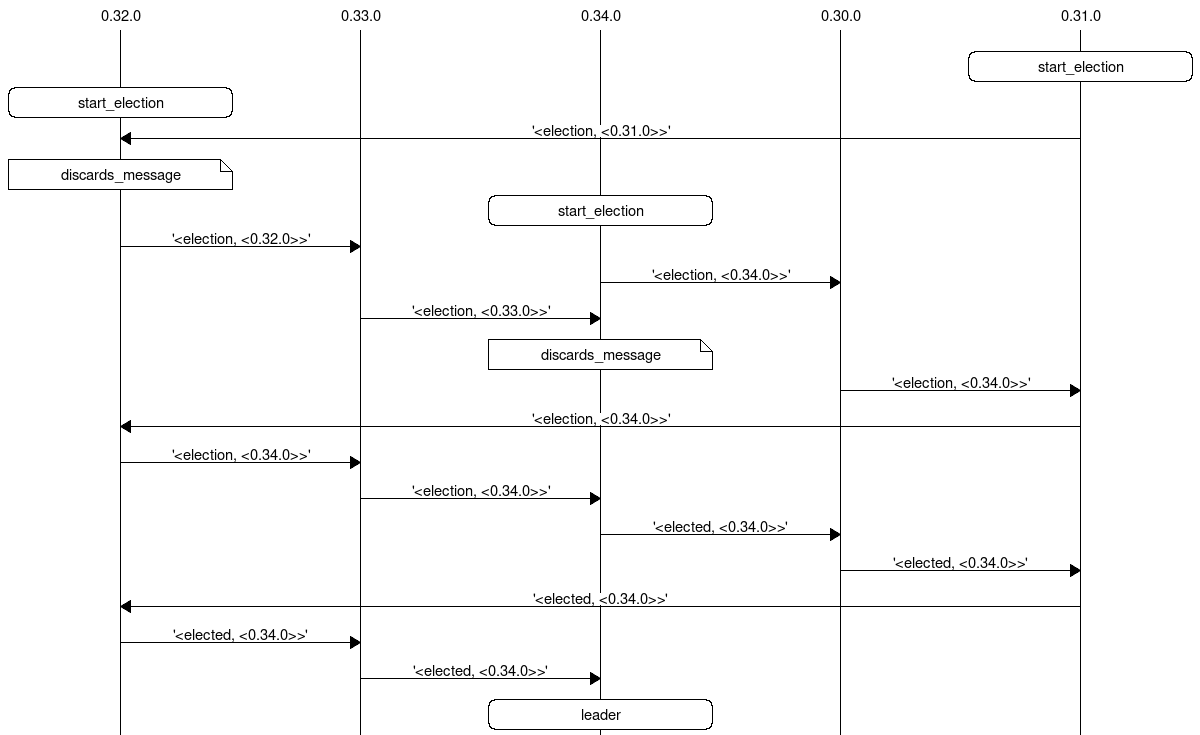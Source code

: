 msc {
 hscale=2;
"0.32.0", "0.33.0", "0.34.0", "0.30.0", "0.31.0";|||;
"0.31.0" rbox "0.31.0" [label="start_election"];
"0.32.0" rbox "0.32.0" [label="start_election"];
"0.31.0" => "0.32.0" [label="'<election, <0.31.0>>'"];
"0.32.0" note "0.32.0" [label="discards_message"];
"0.34.0" rbox "0.34.0" [label="start_election"];
"0.32.0" => "0.33.0" [label="'<election, <0.32.0>>'"];
"0.34.0" => "0.30.0" [label="'<election, <0.34.0>>'"];
"0.33.0" => "0.34.0" [label="'<election, <0.33.0>>'"];
"0.34.0" note "0.34.0" [label="discards_message"];
"0.30.0" => "0.31.0" [label="'<election, <0.34.0>>'"];
"0.31.0" => "0.32.0" [label="'<election, <0.34.0>>'"];
"0.32.0" => "0.33.0" [label="'<election, <0.34.0>>'"];
"0.33.0" => "0.34.0" [label="'<election, <0.34.0>>'"];
"0.34.0" => "0.30.0" [label="'<elected, <0.34.0>>'"];
"0.30.0" => "0.31.0" [label="'<elected, <0.34.0>>'"];
"0.31.0" => "0.32.0" [label="'<elected, <0.34.0>>'"];
"0.32.0" => "0.33.0" [label="'<elected, <0.34.0>>'"];
"0.33.0" => "0.34.0" [label="'<elected, <0.34.0>>'"];
"0.34.0" rbox "0.34.0" [label="leader"];
}
